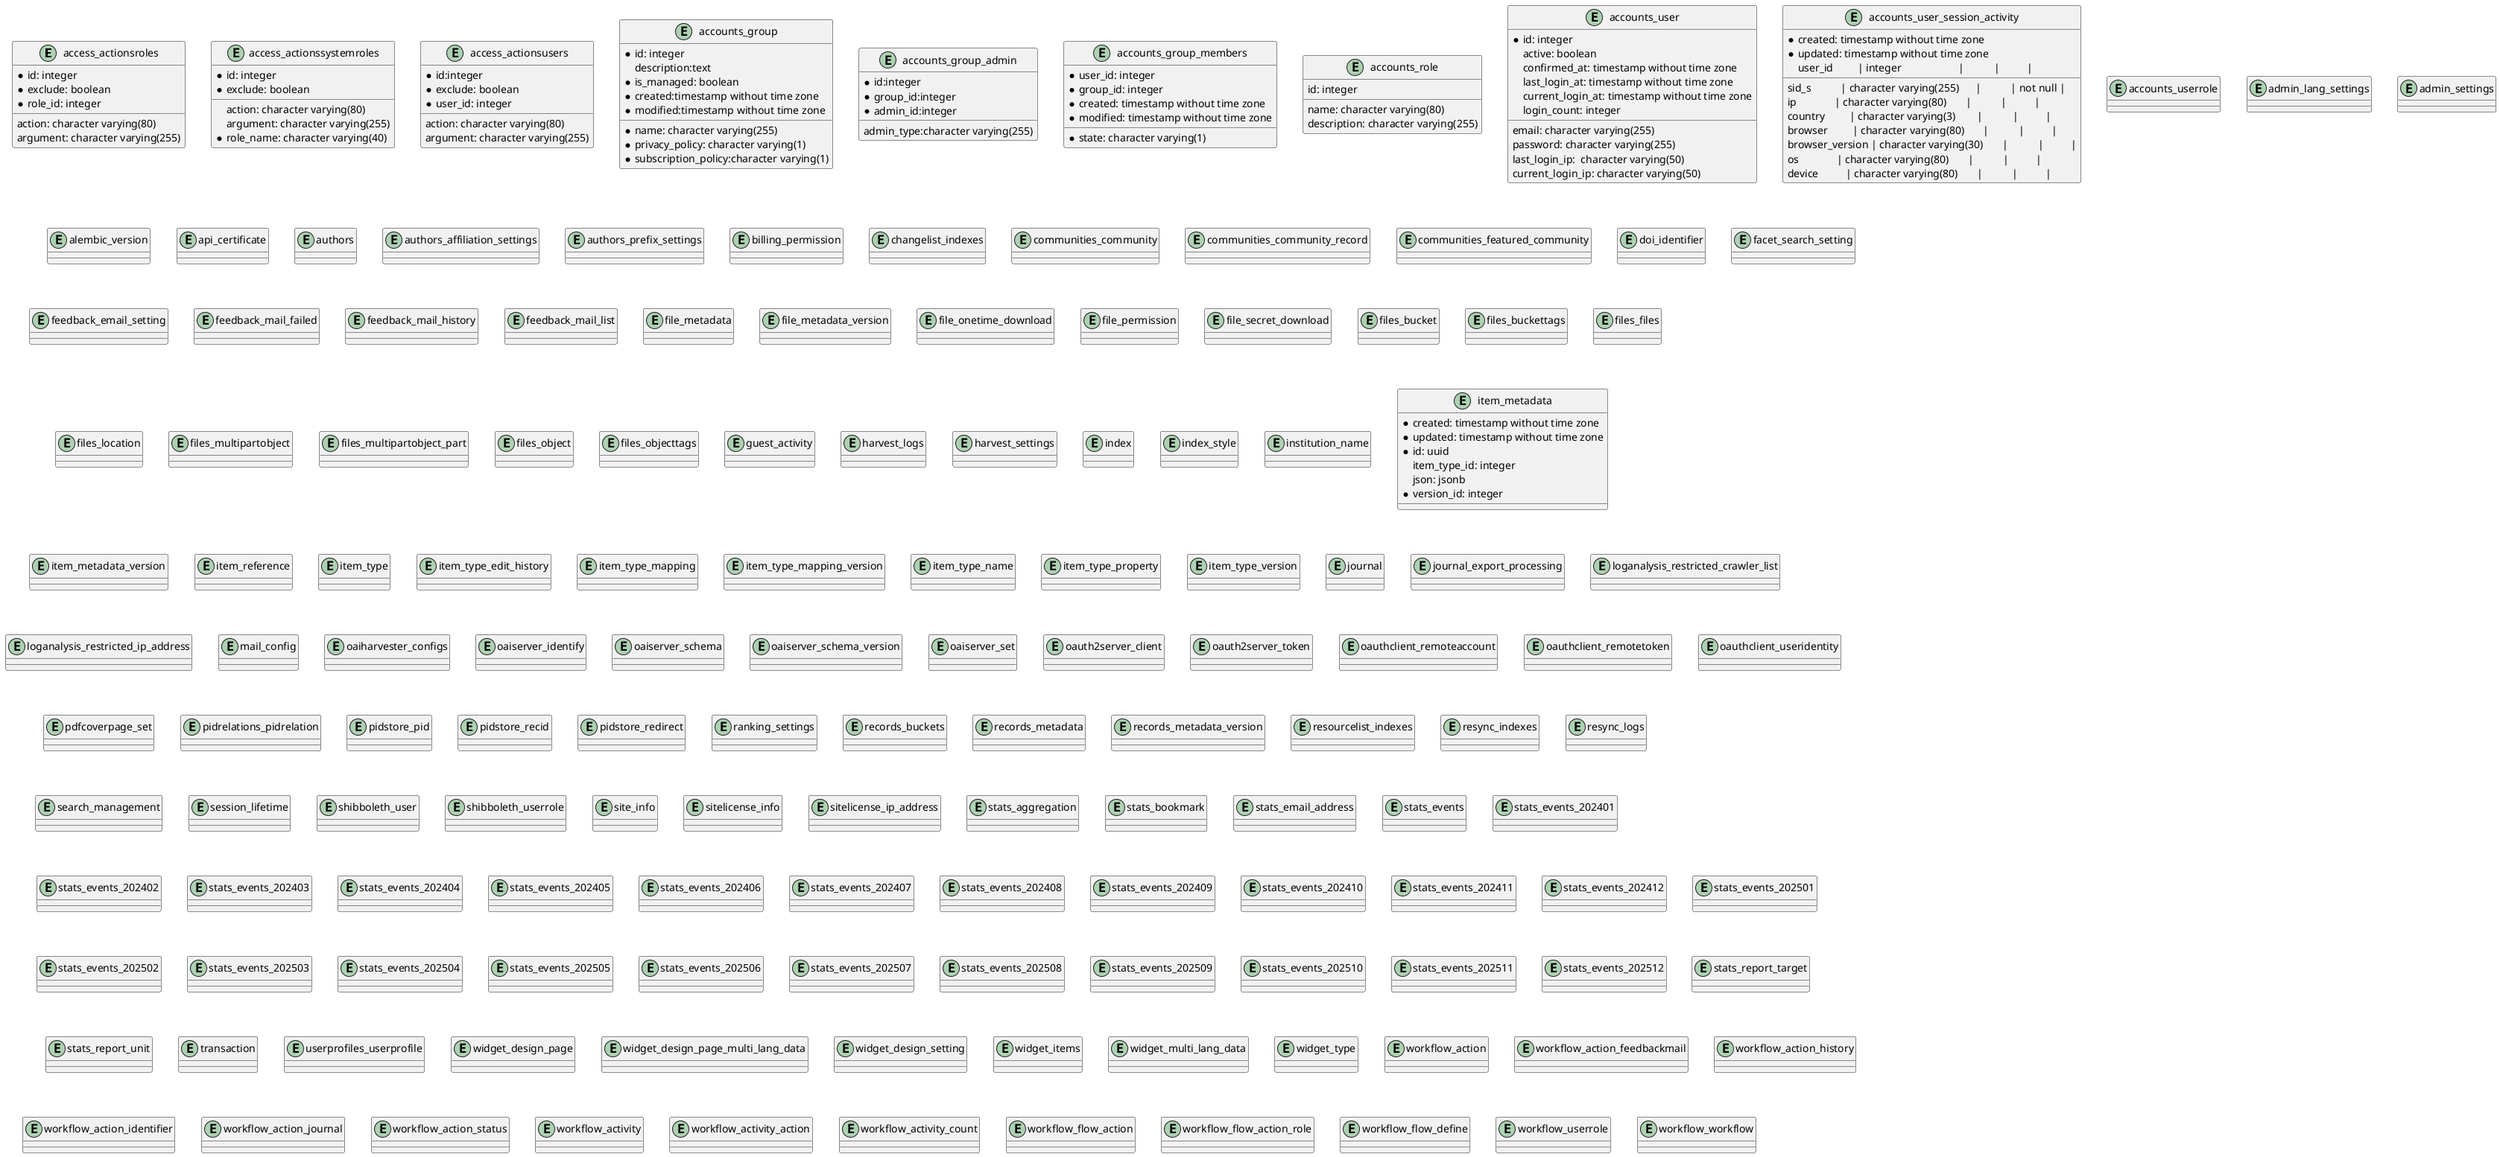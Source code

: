 @startuml

entity access_actionsroles{
    *id: integer
    action: character varying(80) 
    *exclude: boolean
    argument: character varying(255)
    *role_id: integer
}

entity access_actionssystemroles{
    *id: integer
    action: character varying(80)
    *exclude: boolean
    argument: character varying(255)
    *role_name: character varying(40)
}


entity access_actionsusers{
 *id:integer
 action: character varying(80)
 *exclude: boolean
 argument: character varying(255)
 *user_id: integer
}

entity accounts_group{
 *id: integer
 *name: character varying(255)
 description:text
 *is_managed: boolean
 *privacy_policy: character varying(1)
 *subscription_policy:character varying(1)
 *created:timestamp without time zone
 *modified:timestamp without time zone
}

entity accounts_group_admin{
 *id:integer
 *group_id:integer
 admin_type:character varying(255)
 *admin_id:integer
}

entity accounts_group_members{
 *user_id: integer
 *group_id: integer
 *state: character varying(1)
 *created: timestamp without time zone
 *modified: timestamp without time zone
}

entity accounts_role{
 id: integer
 name: character varying(80)  
 description: character varying(255) 
}

entity accounts_user{
 *id: integer
 email: character varying(255)
 password: character varying(255)
 active: boolean
 confirmed_at: timestamp without time zone
 last_login_at: timestamp without time zone
 current_login_at: timestamp without time zone
 last_login_ip:  character varying(50)
 current_login_ip: character varying(50)
 login_count: integer
}

entity accounts_user_session_activity{
 *created: timestamp without time zone
 *updated: timestamp without time zone
 sid_s           | character varying(255)      |           | not null | 
 user_id         | integer                     |           |          | 
 ip              | character varying(80)       |           |          | 
 country         | character varying(3)        |           |          | 
 browser         | character varying(80)       |           |          | 
 browser_version | character varying(30)       |           |          | 
 os              | character varying(80)       |           |          | 
 device          | character varying(80)       |           |          | 
}

entity accounts_userrole{}
entity admin_lang_settings{}
entity admin_settings{}
entity alembic_version{}
entity api_certificate{}
entity authors{}
entity authors_affiliation_settings{}
entity authors_prefix_settings{}
entity billing_permission{}
entity changelist_indexes{}
entity communities_community{}
entity communities_community_record{}
entity communities_featured_community{}
entity doi_identifier{}
entity facet_search_setting{}
entity feedback_email_setting{}
entity feedback_mail_failed{}
entity feedback_mail_history{}
entity feedback_mail_list{}
entity file_metadata{}
entity file_metadata_version{}
entity file_onetime_download{}
entity file_permission{}
entity file_secret_download{}
entity files_bucket{}
entity files_buckettags{}
entity files_files{}
entity files_location{}
entity files_multipartobject{}
entity files_multipartobject_part{}
entity files_object{}
entity files_objecttags{}
entity guest_activity{}
entity harvest_logs{}
entity harvest_settings{}
entity index{}
entity index_style{}
entity institution_name{}

entity item_metadata {
 *created: timestamp without time zone
 *updated: timestamp without time zone
 *id: uuid
 item_type_id: integer
 json: jsonb
 *version_id: integer
}
entity item_metadata_version{}
entity item_reference{}
entity item_type{}
entity item_type_edit_history{}
entity item_type_mapping{}
entity item_type_mapping_version{}
entity item_type_name{}
entity item_type_property{}
entity item_type_version{}
entity journal{}
entity journal_export_processing{}
entity loganalysis_restricted_crawler_list{}
entity loganalysis_restricted_ip_address{}
entity mail_config{}
entity oaiharvester_configs{}
entity oaiserver_identify{}
entity oaiserver_schema{}
entity oaiserver_schema_version{}
entity oaiserver_set{}
entity oauth2server_client{}
entity oauth2server_token{}
entity oauthclient_remoteaccount{}
entity oauthclient_remotetoken{}
entity oauthclient_useridentity{}
entity pdfcoverpage_set{}
entity pidrelations_pidrelation{}
entity pidstore_pid{}
entity pidstore_recid{}
entity pidstore_redirect{}
entity ranking_settings{}
entity records_buckets{}
entity records_metadata{}
entity records_metadata_version{}
entity resourcelist_indexes{}
entity resync_indexes{}
entity resync_logs{}
entity search_management{}
entity session_lifetime{}
entity shibboleth_user{}
entity shibboleth_userrole{}
entity site_info{}
entity sitelicense_info{}
entity sitelicense_ip_address{}
entity stats_aggregation{}
entity stats_bookmark{}
entity stats_email_address{}
entity stats_events{}
entity stats_events_202401{}
entity stats_events_202402{}
entity stats_events_202403{}
entity stats_events_202404{}
entity stats_events_202405{}
entity stats_events_202406{}
entity stats_events_202407{}
entity stats_events_202408{}
entity stats_events_202409{}
entity stats_events_202410{}
entity stats_events_202411{}
entity stats_events_202412{}
entity stats_events_202501{}
entity stats_events_202502{}
entity stats_events_202503{}
entity stats_events_202504{}
entity stats_events_202505{}
entity stats_events_202506{}
entity stats_events_202507{}
entity stats_events_202508{}
entity stats_events_202509{}
entity stats_events_202510{}
entity stats_events_202511{}
entity stats_events_202512{}
entity stats_report_target{}
entity stats_report_unit{}
entity transaction{}
entity userprofiles_userprofile{}
entity widget_design_page{}
entity widget_design_page_multi_lang_data{}
entity widget_design_setting{}
entity widget_items{}
entity widget_multi_lang_data{}
entity widget_type{}
entity workflow_action{}
entity workflow_action_feedbackmail{}
entity workflow_action_history{}
entity workflow_action_identifier{}
entity workflow_action_journal{}
entity workflow_action_status{}
entity workflow_activity{}
entity workflow_activity_action{}
entity workflow_activity_count{}
entity workflow_flow_action{}
entity workflow_flow_action_role{}
entity workflow_flow_define{}
entity workflow_userrole{}
entity workflow_workflow{}


@enduml